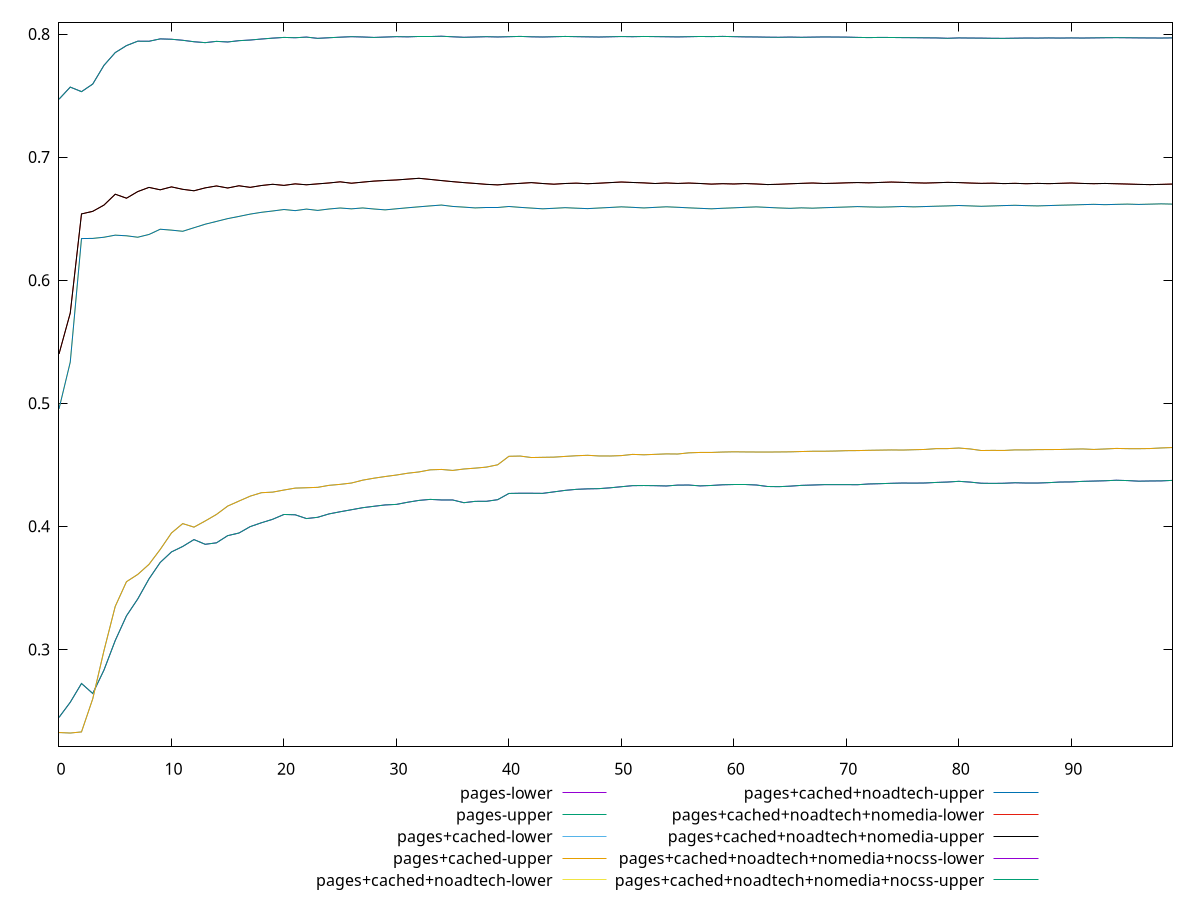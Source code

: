 reset

$pagesLower <<EOF
0 0.24479122788838795
1 0.257078380037113
2 0.2723484365257931
3 0.2642208890558361
4 0.28328014505832405
5 0.3072483209603535
6 0.32731698612481946
7 0.3409954172235629
8 0.35730233748412843
9 0.3707051374461327
10 0.3792386501983565
11 0.38366766874017744
12 0.3892502325275612
13 0.38541964717351085
14 0.38662021645392264
15 0.39246111954541585
16 0.3945927816855811
17 0.39978685454962787
18 0.40293084388459877
19 0.40576244977811937
20 0.4096540816300767
21 0.4093977114760295
22 0.4063292389958311
23 0.40735557547976153
24 0.41009574203196564
25 0.4118652124397378
26 0.4134998907601241
27 0.4151567022812804
28 0.41630188702461757
29 0.41740580689925166
30 0.41783876313345825
31 0.4195899064297087
32 0.4210816577380279
33 0.4219064161829605
34 0.4214552319860328
35 0.42144417193510064
36 0.4192203849823535
37 0.42032069843745323
38 0.42035062246295785
39 0.4216660845781229
40 0.42673775793474866
41 0.42691462910427813
42 0.4268953115968983
43 0.4268086809007867
44 0.4280155432495512
45 0.42923391387493653
46 0.4300718654146167
47 0.4304680590250156
48 0.43063723423824724
49 0.4313132584893308
50 0.4322048677364447
51 0.43306893595569057
52 0.4331696834544282
53 0.43304715033649177
54 0.4328102151808839
55 0.43351133474981357
56 0.4335643313185617
57 0.4328688274056415
58 0.43321977409163254
59 0.43377224888304783
60 0.4339806427900561
61 0.4340034124714597
62 0.43359257164074927
63 0.4323831756301554
64 0.43224221232877
65 0.4326501885399207
66 0.4332921677024638
67 0.43357162697087137
68 0.4338769939433634
69 0.43386895792984653
70 0.43389236589134444
71 0.43383650604667284
72 0.43443767993334614
73 0.4346655562212631
74 0.4349812732652265
75 0.43519781810007496
76 0.4351226263439027
77 0.43523047984347757
78 0.43568711480306477
79 0.43600235803464876
80 0.43658547823729865
81 0.43595486221386354
82 0.43502563737418337
83 0.43489739535949634
84 0.43501220373721466
85 0.43540797698206646
86 0.4351872062943372
87 0.4351913750578439
88 0.435513502862825
89 0.4360010292256103
90 0.43609984142467995
91 0.4365500605602671
92 0.43677916275409245
93 0.4370374710020321
94 0.43746146805884245
95 0.43719316955568815
96 0.4367035134481855
97 0.43685841764547634
98 0.43693824333756065
99 0.43734854774125537
EOF

$pagesUpper <<EOF
0 0.24479122788838795
1 0.257078380037113
2 0.2723484365257931
3 0.2642208890558361
4 0.28328014505832405
5 0.3072483209603535
6 0.32731698612481946
7 0.3409954172235629
8 0.35730233748412843
9 0.3707051374461327
10 0.3792386501983565
11 0.38366766874017744
12 0.3892502325275612
13 0.38541964717351085
14 0.38662021645392264
15 0.39246111954541585
16 0.3945927816855811
17 0.39978685454962787
18 0.40293084388459877
19 0.40576244977811937
20 0.4096540816300767
21 0.4093977114760295
22 0.4063292389958311
23 0.40735557547976153
24 0.41009574203196564
25 0.4118652124397378
26 0.4134998907601241
27 0.4151567022812804
28 0.41630188702461757
29 0.41740580689925166
30 0.41783876313345825
31 0.4195899064297087
32 0.4210816577380279
33 0.4219064161829605
34 0.4214552319860328
35 0.42144417193510064
36 0.4192203849823535
37 0.42032069843745323
38 0.42035062246295785
39 0.4216660845781229
40 0.42673775793474866
41 0.42691462910427813
42 0.4268953115968983
43 0.4268086809007867
44 0.4280155432495512
45 0.42923391387493653
46 0.4300718654146167
47 0.4304680590250156
48 0.43063723423824724
49 0.4313132584893308
50 0.4322048677364447
51 0.43306893595569057
52 0.4331696834544282
53 0.43304715033649177
54 0.4328102151808839
55 0.43351133474981357
56 0.4335643313185617
57 0.4328688274056415
58 0.43321977409163254
59 0.43377224888304783
60 0.4339806427900561
61 0.4340034124714597
62 0.43359257164074927
63 0.4323831756301554
64 0.43224221232877
65 0.4326501885399207
66 0.4332921677024638
67 0.43357162697087137
68 0.4338769939433634
69 0.43386895792984653
70 0.43389236589134444
71 0.43383650604667284
72 0.43443767993334614
73 0.4346655562212631
74 0.4349812732652265
75 0.43519781810007496
76 0.4351226263439027
77 0.43523047984347757
78 0.43568711480306477
79 0.43600235803464876
80 0.43658547823729865
81 0.43595486221386354
82 0.43502563737418337
83 0.43489739535949634
84 0.43501220373721466
85 0.43540797698206646
86 0.4351872062943372
87 0.4351913750578439
88 0.435513502862825
89 0.4360010292256103
90 0.43609984142467995
91 0.4365500605602671
92 0.43677916275409245
93 0.4370374710020321
94 0.43746146805884245
95 0.43719316955568815
96 0.4367035134481855
97 0.43685841764547634
98 0.43693824333756065
99 0.43734854774125537
EOF

$pagesCachedLower <<EOF
0 0.23248708341024593
1 0.23208257384645933
2 0.23299291403081346
3 0.2598781106138158
4 0.29910190405591747
5 0.33497835445685475
6 0.355057424492932
7 0.36094388917479
8 0.36912590776372345
9 0.38125595854711486
10 0.394633422470334
11 0.40224125869173305
12 0.3993600238725278
13 0.4043713655658808
14 0.40969243659026
15 0.416494119661389
16 0.4205530537924434
17 0.42454693788939546
18 0.4273436387718196
19 0.4278080676996125
20 0.42950808407251045
21 0.4310782975577141
22 0.43136882350498207
23 0.43169293266076486
24 0.4333068023996488
25 0.434115479032626
26 0.4351963489533666
27 0.43752601222020165
28 0.43912543473025967
29 0.440481993415068
30 0.4416904168114248
31 0.44316709133395227
32 0.4442064919061186
33 0.4459098655767092
34 0.44623897842452875
35 0.4454418163099425
36 0.44659874964061463
37 0.44729712375680314
38 0.44813598267704696
39 0.4500133768377884
40 0.45691792419523797
41 0.45711123263371506
42 0.45590529744215164
43 0.45608380736137877
44 0.45623325163563544
45 0.45682895270930785
46 0.45737232726072535
47 0.4577317095643327
48 0.45719608308197857
49 0.457153115239089
50 0.4574862102008504
51 0.4584692040755742
52 0.4581444164804017
53 0.458498583586603
54 0.45886596018340015
55 0.4587644759950695
56 0.4597341423937844
57 0.4600396288325578
58 0.46004768966005694
59 0.46037444960883417
60 0.4605617435712988
61 0.46045908145949627
62 0.46039767217700445
63 0.46036533131518925
64 0.460441693484913
65 0.46053738137648026
66 0.46078778039710094
67 0.4610138976955629
68 0.4610292544217663
69 0.4611930040113641
70 0.4614776703728539
71 0.4615555285680855
72 0.461780969166535
73 0.46192848298828204
74 0.46208765685358233
75 0.46198375627181093
76 0.4622508902201563
77 0.4624879203015945
78 0.4631519532297502
79 0.4631621838294485
80 0.4636350449226341
81 0.4628984812669914
82 0.4616092394844596
83 0.46173161364786564
84 0.46165251481805253
85 0.4621201797335038
86 0.4620900593812996
87 0.4623287140024573
88 0.462379930681063
89 0.4624460779729885
90 0.4626959865347189
91 0.462901306999816
92 0.46247450701420123
93 0.46285518465496206
94 0.46331558540519524
95 0.46311539154195797
96 0.4630879441834246
97 0.46321801782316385
98 0.4637021055117435
99 0.46404979294986787
EOF

$pagesCachedUpper <<EOF
0 0.23248708341024593
1 0.23208257384645933
2 0.23299291403081346
3 0.2598781106138158
4 0.29910190405591747
5 0.33497835445685475
6 0.355057424492932
7 0.36094388917479
8 0.36912590776372345
9 0.38125595854711486
10 0.394633422470334
11 0.40224125869173305
12 0.3993600238725278
13 0.4043713655658808
14 0.40969243659026
15 0.416494119661389
16 0.4205530537924434
17 0.42454693788939546
18 0.4273436387718196
19 0.4278080676996125
20 0.42950808407251045
21 0.4310782975577141
22 0.43136882350498207
23 0.43169293266076486
24 0.4333068023996488
25 0.434115479032626
26 0.4351963489533666
27 0.43752601222020165
28 0.43912543473025967
29 0.440481993415068
30 0.4416904168114248
31 0.44316709133395227
32 0.4442064919061186
33 0.4459098655767092
34 0.44623897842452875
35 0.4454418163099425
36 0.44659874964061463
37 0.44729712375680314
38 0.44813598267704696
39 0.4500133768377884
40 0.45691792419523797
41 0.45711123263371506
42 0.45590529744215164
43 0.45608380736137877
44 0.45623325163563544
45 0.45682895270930785
46 0.45737232726072535
47 0.4577317095643327
48 0.45719608308197857
49 0.457153115239089
50 0.4574862102008504
51 0.4584692040755742
52 0.4581444164804017
53 0.458498583586603
54 0.45886596018340015
55 0.4587644759950695
56 0.4597341423937844
57 0.4600396288325578
58 0.46004768966005694
59 0.46037444960883417
60 0.4605617435712988
61 0.46045908145949627
62 0.46039767217700445
63 0.46036533131518925
64 0.460441693484913
65 0.46053738137648026
66 0.46078778039710094
67 0.4610138976955629
68 0.4610292544217663
69 0.4611930040113641
70 0.4614776703728539
71 0.4615555285680855
72 0.461780969166535
73 0.46192848298828204
74 0.46208765685358233
75 0.46198375627181093
76 0.4622508902201563
77 0.4624879203015945
78 0.4631519532297502
79 0.4631621838294485
80 0.4636350449226341
81 0.4628984812669914
82 0.4616092394844596
83 0.46173161364786564
84 0.46165251481805253
85 0.4621201797335038
86 0.4620900593812996
87 0.4623287140024573
88 0.462379930681063
89 0.4624460779729885
90 0.4626959865347189
91 0.462901306999816
92 0.46247450701420123
93 0.46285518465496206
94 0.46331558540519524
95 0.46311539154195797
96 0.4630879441834246
97 0.46321801782316385
98 0.4637021055117435
99 0.46404979294986787
EOF

$pagesCachedNoadtechLower <<EOF
0 0.4954440904850804
1 0.5334042275805426
2 0.6338151056624212
3 0.63393644545989
4 0.6348903380597898
5 0.6365804212475006
6 0.6360741616126593
7 0.6348958095145218
8 0.6371404524905608
9 0.6413904081542701
10 0.6406565004429381
11 0.639727920152384
12 0.642616154298973
13 0.6454899809100536
14 0.6477480913240512
15 0.6500176640309873
16 0.6518127869799741
17 0.6536878367230325
18 0.6551443878874219
19 0.6562210427990145
20 0.6574145989883895
21 0.6565127333081291
22 0.6577623417182186
23 0.6566881669994006
24 0.6578307328169833
25 0.6586440493888778
26 0.6579632980423916
27 0.6586917131304048
28 0.6578328108072546
29 0.6571296749472814
30 0.6579996713583576
31 0.6588349682197051
32 0.6596109474043269
33 0.6603566931316476
34 0.661042920225455
35 0.6599178576669316
36 0.6593532933348812
37 0.6587233303436958
38 0.6590577962952427
39 0.6590470304633959
40 0.659878490680912
41 0.6591599960799198
42 0.6585743322068731
43 0.6579833174459787
44 0.6584093905149756
45 0.6589039226934708
46 0.6584987690684421
47 0.6581399641705694
48 0.6586286499921368
49 0.6590832633680331
50 0.6595852594468434
51 0.659177969168314
52 0.6586967646854571
53 0.6591691478532674
54 0.6596207166345079
55 0.6592266643008482
56 0.658770862851422
57 0.6583700973947179
58 0.6579860944758142
59 0.6584238130483488
60 0.6587887187484035
61 0.659196536078667
62 0.6595511977033929
63 0.6591211031664029
64 0.6586887995235187
65 0.6583706449542344
66 0.6587683592550763
67 0.6584998554110033
68 0.6588664808568125
69 0.6591578889785944
70 0.6594486593995779
71 0.6597945736976186
72 0.6595107486201797
73 0.6593401009956562
74 0.6595562482084387
75 0.6598837827886516
76 0.6595634464879138
77 0.6598350466051922
78 0.6601003600425441
79 0.6603379593341097
80 0.6606685063226956
81 0.660358549301055
82 0.6600276695040964
83 0.6603118141190064
84 0.6606117545505248
85 0.660848215430084
86 0.6605651192605682
87 0.6603404297655013
88 0.6606211986426981
89 0.6608954625507308
90 0.6611147985086616
91 0.661372100140955
92 0.661629325188491
93 0.6613505041055993
94 0.6615996930568456
95 0.6618020808566669
96 0.6615432534596151
97 0.6617806140735254
98 0.662017476983338
99 0.6618086097888439
EOF

$pagesCachedNoadtechUpper <<EOF
0 0.4954440904850804
1 0.5334042275805426
2 0.6338151056624212
3 0.63393644545989
4 0.6348903380597898
5 0.6365804212475006
6 0.6360741616126593
7 0.6348958095145218
8 0.6371404524905608
9 0.6413904081542701
10 0.6406565004429381
11 0.639727920152384
12 0.642616154298973
13 0.6454899809100536
14 0.6477480913240512
15 0.6500176640309873
16 0.6518127869799741
17 0.6536878367230325
18 0.6551443878874219
19 0.6562210427990145
20 0.6574145989883895
21 0.6565127333081291
22 0.6577623417182186
23 0.6566881669994006
24 0.6578307328169833
25 0.6586440493888778
26 0.6579632980423916
27 0.6586917131304048
28 0.6578328108072546
29 0.6571296749472814
30 0.6579996713583576
31 0.6588349682197051
32 0.6596109474043269
33 0.6603566931316476
34 0.661042920225455
35 0.6599178576669316
36 0.6593532933348812
37 0.6587233303436958
38 0.6590577962952427
39 0.6590470304633959
40 0.659878490680912
41 0.6591599960799198
42 0.6585743322068731
43 0.6579833174459787
44 0.6584093905149756
45 0.6589039226934708
46 0.6584987690684421
47 0.6581399641705694
48 0.6586286499921368
49 0.6590832633680331
50 0.6595852594468434
51 0.659177969168314
52 0.6586967646854571
53 0.6591691478532674
54 0.6596207166345079
55 0.6592266643008482
56 0.658770862851422
57 0.6583700973947179
58 0.6579860944758142
59 0.6584238130483488
60 0.6587887187484035
61 0.659196536078667
62 0.6595511977033929
63 0.6591211031664029
64 0.6586887995235187
65 0.6583706449542344
66 0.6587683592550763
67 0.6584998554110033
68 0.6588664808568125
69 0.6591578889785944
70 0.6594486593995779
71 0.6597945736976186
72 0.6595107486201797
73 0.6593401009956562
74 0.6595562482084387
75 0.6598837827886516
76 0.6595634464879138
77 0.6598350466051922
78 0.6601003600425441
79 0.6603379593341097
80 0.6606685063226956
81 0.660358549301055
82 0.6600276695040964
83 0.6603118141190064
84 0.6606117545505248
85 0.660848215430084
86 0.6605651192605682
87 0.6603404297655013
88 0.6606211986426981
89 0.6608954625507308
90 0.6611147985086616
91 0.661372100140955
92 0.661629325188491
93 0.6613505041055993
94 0.6615996930568456
95 0.6618020808566669
96 0.6615432534596151
97 0.6617806140735254
98 0.662017476983338
99 0.6618086097888439
EOF

$pagesCachedNoadtechNomediaLower <<EOF
0 0.5400648853491867
1 0.5732731195969046
2 0.6538431534476699
3 0.6559385135792327
4 0.6610339957677122
5 0.6698369645349322
6 0.6666083889236085
7 0.6719754290719772
8 0.6753850379079286
9 0.6734278654847219
10 0.6757972233977292
11 0.6738239578134337
12 0.6726378899795731
13 0.6749937665152022
14 0.6765539690751972
15 0.6748924164554648
16 0.676710690737479
17 0.6754189661611817
18 0.6769197909250683
19 0.6779138935403458
20 0.6770177974301322
21 0.6782556559014147
22 0.6775074216642835
23 0.6782438296641901
24 0.6789715196945405
25 0.6799107843020801
26 0.6787705670984377
27 0.679661145632702
28 0.6804986876218281
29 0.6809933021249142
30 0.6814236789181182
31 0.6821051164381298
32 0.682773846979533
33 0.6818745431519521
34 0.6809313208446537
35 0.6800483746174578
36 0.6792680136410308
37 0.6786013393623423
38 0.6778630704156094
39 0.6774219137950651
40 0.6781692606739865
41 0.6786687473806933
42 0.6792622486352474
43 0.6785388790304323
44 0.6779871646738077
45 0.6785482949031403
46 0.6788426445564997
47 0.6783727379152598
48 0.6787831358600857
49 0.6792781977742721
50 0.6797547212809786
51 0.6793790324461224
52 0.6790508433218394
53 0.6785405805311289
54 0.6789815519484524
55 0.6785878876356386
56 0.6789147305584339
57 0.67855487212532
58 0.6780530032055074
59 0.6783980251519549
60 0.6781526522161633
61 0.6785063433532423
62 0.6781671844909221
63 0.6776827101617522
64 0.6779291997147994
65 0.6783160260023764
66 0.678656189575416
67 0.6789541171393423
68 0.6785617904889845
69 0.6787727795260444
70 0.6790887746840716
71 0.6793187102613054
72 0.6790942949443421
73 0.6794142143647552
74 0.6797271665727235
75 0.6794671932313219
76 0.6791419814360078
77 0.6789098403972875
78 0.6791665329941768
79 0.6794729345297101
80 0.6792821326961116
81 0.6789265279049831
82 0.6786564728945346
83 0.6788270569020005
84 0.6784667867601546
85 0.6786963750423296
86 0.6783631435663565
87 0.6786426546849019
88 0.6784146326795558
89 0.6786890301723829
90 0.6789569996651141
91 0.6785990034639595
92 0.6783885365213909
93 0.6785907754790687
94 0.6783410765139801
95 0.6781003124098604
96 0.6778339756639882
97 0.6776336679232244
98 0.6778406745397894
99 0.6781006000678887
EOF

$pagesCachedNoadtechNomediaUpper <<EOF
0 0.5400648853491867
1 0.5732731195969046
2 0.6538431534476699
3 0.6559385135792327
4 0.6610339957677122
5 0.6698369645349322
6 0.6666083889236085
7 0.6719754290719772
8 0.6753850379079286
9 0.6734278654847219
10 0.6757972233977292
11 0.6738239578134337
12 0.6726378899795731
13 0.6749937665152022
14 0.6765539690751972
15 0.6748924164554648
16 0.676710690737479
17 0.6754189661611817
18 0.6769197909250683
19 0.6779138935403458
20 0.6770177974301322
21 0.6782556559014147
22 0.6775074216642835
23 0.6782438296641901
24 0.6789715196945405
25 0.6799107843020801
26 0.6787705670984377
27 0.679661145632702
28 0.6804986876218281
29 0.6809933021249142
30 0.6814236789181182
31 0.6821051164381298
32 0.682773846979533
33 0.6818745431519521
34 0.6809313208446537
35 0.6800483746174578
36 0.6792680136410308
37 0.6786013393623423
38 0.6778630704156094
39 0.6774219137950651
40 0.6781692606739865
41 0.6786687473806933
42 0.6792622486352474
43 0.6785388790304323
44 0.6779871646738077
45 0.6785482949031403
46 0.6788426445564997
47 0.6783727379152598
48 0.6787831358600857
49 0.6792781977742721
50 0.6797547212809786
51 0.6793790324461224
52 0.6790508433218394
53 0.6785405805311289
54 0.6789815519484524
55 0.6785878876356386
56 0.6789147305584339
57 0.67855487212532
58 0.6780530032055074
59 0.6783980251519549
60 0.6781526522161633
61 0.6785063433532423
62 0.6781671844909221
63 0.6776827101617522
64 0.6779291997147994
65 0.6783160260023764
66 0.678656189575416
67 0.6789541171393423
68 0.6785617904889845
69 0.6787727795260444
70 0.6790887746840716
71 0.6793187102613054
72 0.6790942949443421
73 0.6794142143647552
74 0.6797271665727235
75 0.6794671932313219
76 0.6791419814360078
77 0.6789098403972875
78 0.6791665329941768
79 0.6794729345297101
80 0.6792821326961116
81 0.6789265279049831
82 0.6786564728945346
83 0.6788270569020005
84 0.6784667867601546
85 0.6786963750423296
86 0.6783631435663565
87 0.6786426546849019
88 0.6784146326795558
89 0.6786890301723829
90 0.6789569996651141
91 0.6785990034639595
92 0.6783885365213909
93 0.6785907754790687
94 0.6783410765139801
95 0.6781003124098604
96 0.6778339756639882
97 0.6776336679232244
98 0.6778406745397894
99 0.6781006000678887
EOF

$pagesCachedNoadtechNomediaNocssLower <<EOF
0 0.7470570504417968
1 0.7568621290071019
2 0.7531582155109052
3 0.7593638278295232
4 0.7745756138293466
5 0.7849181380456304
6 0.7905913081203577
7 0.7941731253456485
8 0.7941033518582119
9 0.7960459185051204
10 0.7957395933727818
11 0.7949070071131129
12 0.7937217213091282
13 0.7929835731615675
14 0.7940282024501814
15 0.7935291698712784
16 0.7945915328372496
17 0.795105997207835
18 0.7959298489522392
19 0.7966504928270346
20 0.7972347180171627
21 0.796974303492282
22 0.797498386118959
23 0.7964738399653424
24 0.7969730687096857
25 0.7974201227996501
26 0.7978378204189714
27 0.7975816780633849
28 0.7972192428485996
29 0.7975352718486642
30 0.7978618764247425
31 0.7977001038365098
32 0.7980017910964281
33 0.7979525320581382
34 0.7981961170849824
35 0.7977523869879392
36 0.7973349925509732
37 0.7975722925131469
38 0.7978251595032614
39 0.7976051818774782
40 0.7978204151682414
41 0.7980538155017824
42 0.797731872541969
43 0.7975684432415903
44 0.7977986298358103
45 0.7980189177469184
46 0.7978470039989816
47 0.7976967470078735
48 0.7975513165091525
49 0.7977548750369321
50 0.79795435993958
51 0.7978249171295478
52 0.7980079112498594
53 0.797888451402159
54 0.7977710069890702
55 0.7976392949098708
56 0.7978159786424842
57 0.7979924830847819
58 0.7978939585441174
59 0.7980722721858048
60 0.7978516533707382
61 0.7976782573375921
62 0.7975939322285913
63 0.7974296935725994
64 0.7973410241124206
65 0.797506900857327
66 0.7973330710054575
67 0.7974762069558783
68 0.7976200204442284
69 0.7975441732790507
70 0.7974770407144085
71 0.7972517880286779
72 0.7970876137260992
73 0.79723565103383
74 0.7971736184802071
75 0.797072758334528
76 0.7970075507474138
77 0.7969019734952068
78 0.7968244979634845
79 0.7965229152516397
80 0.7968290721843632
81 0.796731682724744
82 0.7966696073445744
83 0.7965180889135898
84 0.7964674765671319
85 0.7966090560181533
86 0.7967400661047473
87 0.7966869852313484
88 0.7968194151811845
89 0.7967037096099508
90 0.7968245264372494
91 0.7967288724272528
92 0.7968526342873528
93 0.7969779218591543
94 0.7970515486849942
95 0.7969566385501103
96 0.7968562324617104
97 0.7967837495424849
98 0.7967396870355252
99 0.7968535556010096
EOF

$pagesCachedNoadtechNomediaNocssUpper <<EOF
0 0.7470570504417968
1 0.7568621290071019
2 0.7531582155109052
3 0.7593638278295232
4 0.7745756138293466
5 0.7849181380456304
6 0.7905913081203577
7 0.7941731253456485
8 0.7941033518582119
9 0.7960459185051204
10 0.7957395933727818
11 0.7949070071131129
12 0.7937217213091282
13 0.7929835731615675
14 0.7940282024501814
15 0.7935291698712784
16 0.7945915328372496
17 0.795105997207835
18 0.7959298489522392
19 0.7966504928270346
20 0.7972347180171627
21 0.796974303492282
22 0.797498386118959
23 0.7964738399653424
24 0.7969730687096857
25 0.7974201227996501
26 0.7978378204189714
27 0.7975816780633849
28 0.7972192428485996
29 0.7975352718486642
30 0.7978618764247425
31 0.7977001038365098
32 0.7980017910964281
33 0.7979525320581382
34 0.7981961170849824
35 0.7977523869879392
36 0.7973349925509732
37 0.7975722925131469
38 0.7978251595032614
39 0.7976051818774782
40 0.7978204151682414
41 0.7980538155017824
42 0.797731872541969
43 0.7975684432415903
44 0.7977986298358103
45 0.7980189177469184
46 0.7978470039989816
47 0.7976967470078735
48 0.7975513165091525
49 0.7977548750369321
50 0.79795435993958
51 0.7978249171295478
52 0.7980079112498594
53 0.797888451402159
54 0.7977710069890702
55 0.7976392949098708
56 0.7978159786424842
57 0.7979924830847819
58 0.7978939585441174
59 0.7980722721858048
60 0.7978516533707382
61 0.7976782573375921
62 0.7975939322285913
63 0.7974296935725994
64 0.7973410241124206
65 0.797506900857327
66 0.7973330710054575
67 0.7974762069558783
68 0.7976200204442284
69 0.7975441732790507
70 0.7974770407144085
71 0.7972517880286779
72 0.7970876137260992
73 0.79723565103383
74 0.7971736184802071
75 0.797072758334528
76 0.7970075507474138
77 0.7969019734952068
78 0.7968244979634845
79 0.7965229152516397
80 0.7968290721843632
81 0.796731682724744
82 0.7966696073445744
83 0.7965180889135898
84 0.7964674765671319
85 0.7966090560181533
86 0.7967400661047473
87 0.7966869852313484
88 0.7968194151811845
89 0.7967037096099508
90 0.7968245264372494
91 0.7967288724272528
92 0.7968526342873528
93 0.7969779218591543
94 0.7970515486849942
95 0.7969566385501103
96 0.7968562324617104
97 0.7967837495424849
98 0.7967396870355252
99 0.7968535556010096
EOF

set key outside below
set xrange [0:99]
set yrange [0.22076030298168886:0.8095183879497528]
set trange [0.22076030298168886:0.8095183879497528]
set terminal svg size 640, 680 enhanced background rgb 'white'
set output "report_00019_2021-02-10T18-14-37.922Z//meta/scoreEstimate/comparison/all_estimates.svg"

plot $pagesLower title "pages-lower" with line, \
     $pagesUpper title "pages-upper" with line, \
     $pagesCachedLower title "pages+cached-lower" with line, \
     $pagesCachedUpper title "pages+cached-upper" with line, \
     $pagesCachedNoadtechLower title "pages+cached+noadtech-lower" with line, \
     $pagesCachedNoadtechUpper title "pages+cached+noadtech-upper" with line, \
     $pagesCachedNoadtechNomediaLower title "pages+cached+noadtech+nomedia-lower" with line, \
     $pagesCachedNoadtechNomediaUpper title "pages+cached+noadtech+nomedia-upper" with line, \
     $pagesCachedNoadtechNomediaNocssLower title "pages+cached+noadtech+nomedia+nocss-lower" with line, \
     $pagesCachedNoadtechNomediaNocssUpper title "pages+cached+noadtech+nomedia+nocss-upper" with line

reset
